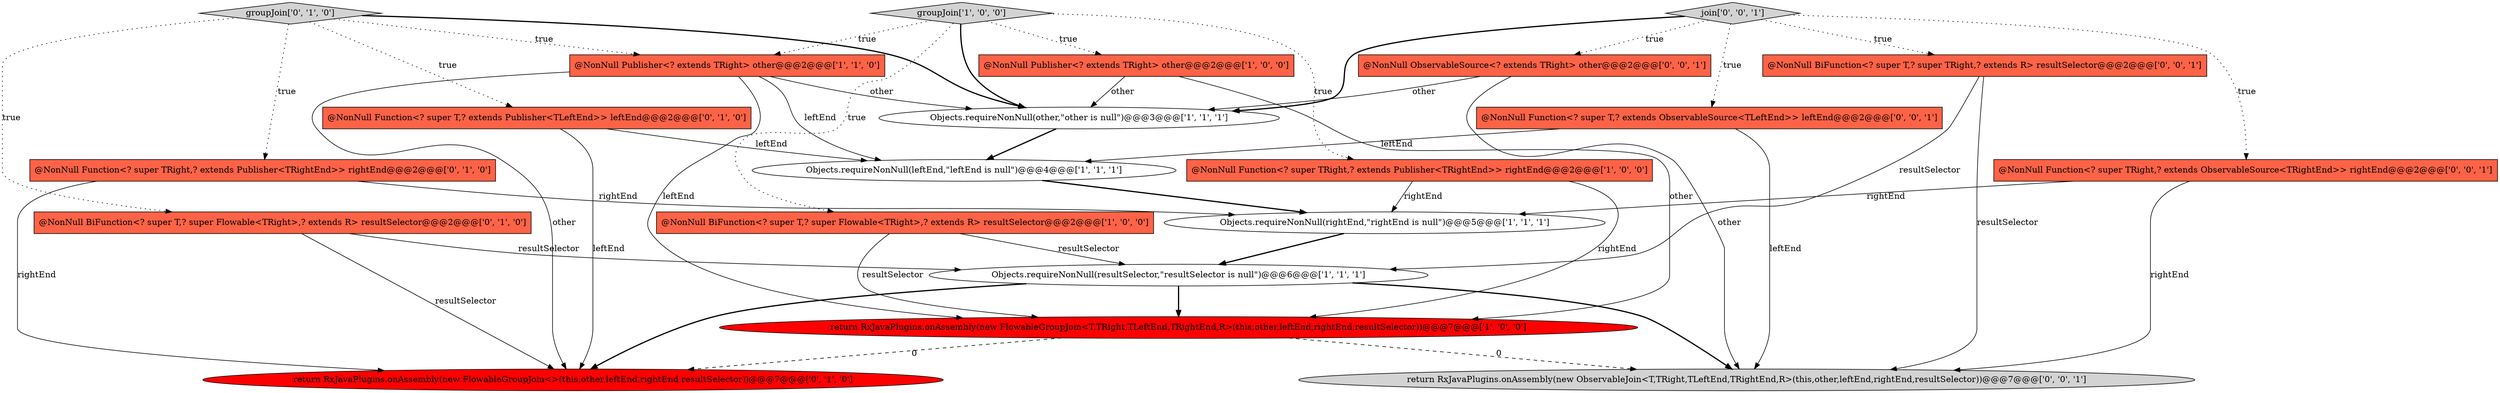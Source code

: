 digraph {
17 [style = filled, label = "@NonNull BiFunction<? super T,? super TRight,? extends R> resultSelector@@@2@@@['0', '0', '1']", fillcolor = tomato, shape = box image = "AAA0AAABBB3BBB"];
8 [style = filled, label = "Objects.requireNonNull(rightEnd,\"rightEnd is null\")@@@5@@@['1', '1', '1']", fillcolor = white, shape = ellipse image = "AAA0AAABBB1BBB"];
13 [style = filled, label = "@NonNull Function<? super T,? extends Publisher<TLeftEnd>> leftEnd@@@2@@@['0', '1', '0']", fillcolor = tomato, shape = box image = "AAA0AAABBB2BBB"];
2 [style = filled, label = "@NonNull BiFunction<? super T,? super Flowable<TRight>,? extends R> resultSelector@@@2@@@['1', '0', '0']", fillcolor = tomato, shape = box image = "AAA0AAABBB1BBB"];
7 [style = filled, label = "@NonNull Publisher<? extends TRight> other@@@2@@@['1', '1', '0']", fillcolor = tomato, shape = box image = "AAA0AAABBB1BBB"];
14 [style = filled, label = "groupJoin['0', '1', '0']", fillcolor = lightgray, shape = diamond image = "AAA0AAABBB2BBB"];
9 [style = filled, label = "return RxJavaPlugins.onAssembly(new FlowableGroupJoin<T,TRight,TLeftEnd,TRightEnd,R>(this,other,leftEnd,rightEnd,resultSelector))@@@7@@@['1', '0', '0']", fillcolor = red, shape = ellipse image = "AAA1AAABBB1BBB"];
10 [style = filled, label = "@NonNull Function<? super TRight,? extends Publisher<TRightEnd>> rightEnd@@@2@@@['0', '1', '0']", fillcolor = tomato, shape = box image = "AAA0AAABBB2BBB"];
6 [style = filled, label = "Objects.requireNonNull(resultSelector,\"resultSelector is null\")@@@6@@@['1', '1', '1']", fillcolor = white, shape = ellipse image = "AAA0AAABBB1BBB"];
19 [style = filled, label = "@NonNull ObservableSource<? extends TRight> other@@@2@@@['0', '0', '1']", fillcolor = tomato, shape = box image = "AAA0AAABBB3BBB"];
20 [style = filled, label = "@NonNull Function<? super TRight,? extends ObservableSource<TRightEnd>> rightEnd@@@2@@@['0', '0', '1']", fillcolor = tomato, shape = box image = "AAA0AAABBB3BBB"];
4 [style = filled, label = "Objects.requireNonNull(other,\"other is null\")@@@3@@@['1', '1', '1']", fillcolor = white, shape = ellipse image = "AAA0AAABBB1BBB"];
12 [style = filled, label = "return RxJavaPlugins.onAssembly(new FlowableGroupJoin<>(this,other,leftEnd,rightEnd,resultSelector))@@@7@@@['0', '1', '0']", fillcolor = red, shape = ellipse image = "AAA1AAABBB2BBB"];
0 [style = filled, label = "groupJoin['1', '0', '0']", fillcolor = lightgray, shape = diamond image = "AAA0AAABBB1BBB"];
5 [style = filled, label = "Objects.requireNonNull(leftEnd,\"leftEnd is null\")@@@4@@@['1', '1', '1']", fillcolor = white, shape = ellipse image = "AAA0AAABBB1BBB"];
11 [style = filled, label = "@NonNull BiFunction<? super T,? super Flowable<TRight>,? extends R> resultSelector@@@2@@@['0', '1', '0']", fillcolor = tomato, shape = box image = "AAA0AAABBB2BBB"];
1 [style = filled, label = "@NonNull Publisher<? extends TRight> other@@@2@@@['1', '0', '0']", fillcolor = tomato, shape = box image = "AAA0AAABBB1BBB"];
18 [style = filled, label = "@NonNull Function<? super T,? extends ObservableSource<TLeftEnd>> leftEnd@@@2@@@['0', '0', '1']", fillcolor = tomato, shape = box image = "AAA0AAABBB3BBB"];
15 [style = filled, label = "join['0', '0', '1']", fillcolor = lightgray, shape = diamond image = "AAA0AAABBB3BBB"];
16 [style = filled, label = "return RxJavaPlugins.onAssembly(new ObservableJoin<T,TRight,TLeftEnd,TRightEnd,R>(this,other,leftEnd,rightEnd,resultSelector))@@@7@@@['0', '0', '1']", fillcolor = lightgray, shape = ellipse image = "AAA0AAABBB3BBB"];
3 [style = filled, label = "@NonNull Function<? super TRight,? extends Publisher<TRightEnd>> rightEnd@@@2@@@['1', '0', '0']", fillcolor = tomato, shape = box image = "AAA0AAABBB1BBB"];
11->6 [style = solid, label="resultSelector"];
1->4 [style = solid, label="other"];
5->8 [style = bold, label=""];
9->16 [style = dashed, label="0"];
7->12 [style = solid, label="other"];
18->5 [style = solid, label="leftEnd"];
17->16 [style = solid, label="resultSelector"];
18->16 [style = solid, label="leftEnd"];
15->18 [style = dotted, label="true"];
10->8 [style = solid, label="rightEnd"];
10->12 [style = solid, label="rightEnd"];
20->16 [style = solid, label="rightEnd"];
2->6 [style = solid, label="resultSelector"];
15->20 [style = dotted, label="true"];
8->6 [style = bold, label=""];
1->9 [style = solid, label="other"];
3->8 [style = solid, label="rightEnd"];
14->10 [style = dotted, label="true"];
14->13 [style = dotted, label="true"];
19->16 [style = solid, label="other"];
15->17 [style = dotted, label="true"];
3->9 [style = solid, label="rightEnd"];
2->9 [style = solid, label="resultSelector"];
0->4 [style = bold, label=""];
11->12 [style = solid, label="resultSelector"];
7->9 [style = solid, label="leftEnd"];
6->16 [style = bold, label=""];
15->19 [style = dotted, label="true"];
19->4 [style = solid, label="other"];
14->7 [style = dotted, label="true"];
15->4 [style = bold, label=""];
17->6 [style = solid, label="resultSelector"];
13->5 [style = solid, label="leftEnd"];
14->11 [style = dotted, label="true"];
7->5 [style = solid, label="leftEnd"];
9->12 [style = dashed, label="0"];
0->3 [style = dotted, label="true"];
7->4 [style = solid, label="other"];
0->2 [style = dotted, label="true"];
6->9 [style = bold, label=""];
13->12 [style = solid, label="leftEnd"];
20->8 [style = solid, label="rightEnd"];
4->5 [style = bold, label=""];
0->7 [style = dotted, label="true"];
0->1 [style = dotted, label="true"];
14->4 [style = bold, label=""];
6->12 [style = bold, label=""];
}
